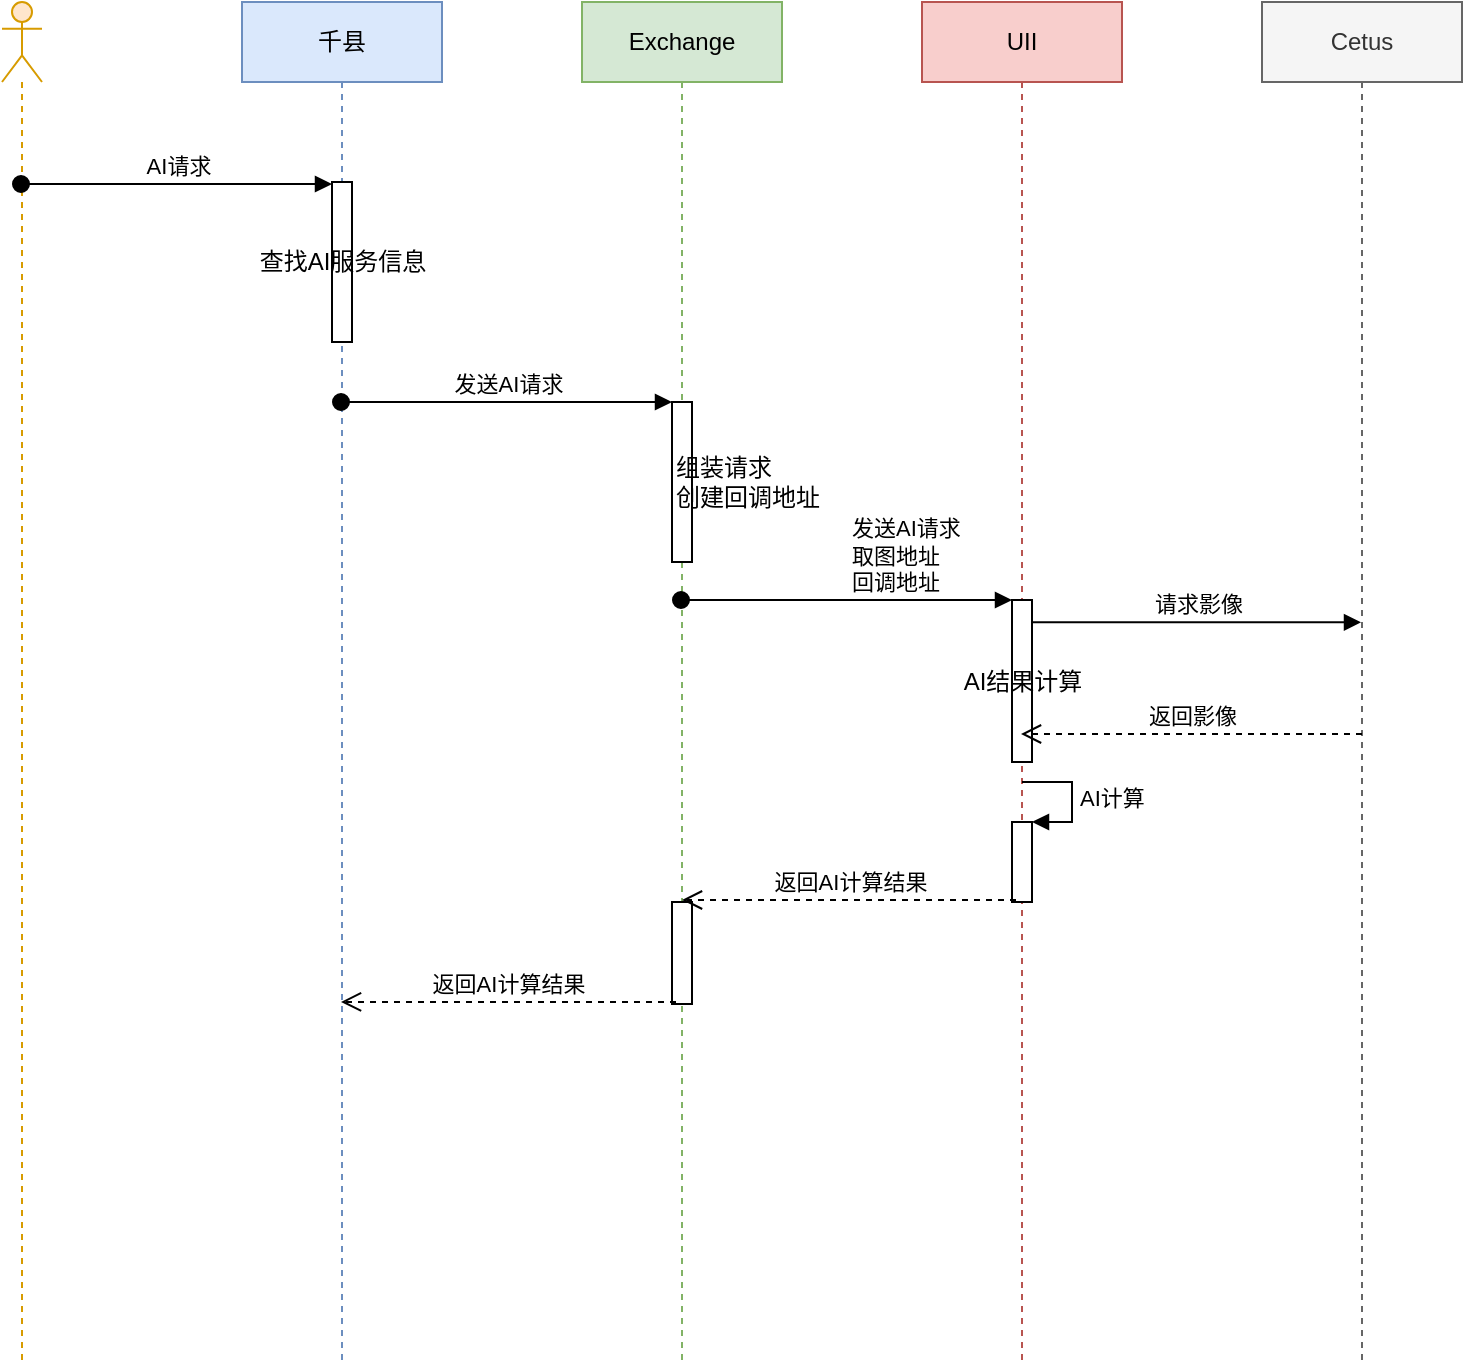 <mxfile version="13.9.9" type="device"><diagram id="85feZOCHouEVtMuHv6HM" name="Page-1"><mxGraphModel dx="1086" dy="926" grid="1" gridSize="10" guides="1" tooltips="1" connect="1" arrows="1" fold="1" page="1" pageScale="1" pageWidth="1169" pageHeight="827" math="0" shadow="0"><root><mxCell id="0"/><mxCell id="1" parent="0"/><mxCell id="cB2aLTrcIWkt2bsoQ8LF-1" value="" style="group" vertex="1" connectable="0" parent="1"><mxGeometry x="120" y="60" width="730" height="680" as="geometry"/></mxCell><mxCell id="zvdR3YXXTMwEeimgBLdI-2" value="千县" style="shape=umlLifeline;perimeter=lifelinePerimeter;whiteSpace=wrap;html=1;container=1;collapsible=0;recursiveResize=0;outlineConnect=0;fillColor=#dae8fc;strokeColor=#6c8ebf;" parent="cB2aLTrcIWkt2bsoQ8LF-1" vertex="1"><mxGeometry x="120" width="100" height="680" as="geometry"/></mxCell><mxCell id="zvdR3YXXTMwEeimgBLdI-13" value="查找AI服务信息" style="html=1;points=[];perimeter=orthogonalPerimeter;" parent="zvdR3YXXTMwEeimgBLdI-2" vertex="1"><mxGeometry x="45" y="90" width="10" height="80" as="geometry"/></mxCell><mxCell id="zvdR3YXXTMwEeimgBLdI-3" value="Exchange" style="shape=umlLifeline;perimeter=lifelinePerimeter;whiteSpace=wrap;html=1;container=1;collapsible=0;recursiveResize=0;outlineConnect=0;fillColor=#d5e8d4;strokeColor=#82b366;" parent="cB2aLTrcIWkt2bsoQ8LF-1" vertex="1"><mxGeometry x="290" width="100" height="680" as="geometry"/></mxCell><mxCell id="zvdR3YXXTMwEeimgBLdI-11" value="组装请求&lt;br&gt;创建回调地址" style="html=1;points=[];perimeter=orthogonalPerimeter;align=left;" parent="zvdR3YXXTMwEeimgBLdI-3" vertex="1"><mxGeometry x="45" y="200" width="10" height="80" as="geometry"/></mxCell><mxCell id="zvdR3YXXTMwEeimgBLdI-18" value="" style="html=1;points=[];perimeter=orthogonalPerimeter;" parent="zvdR3YXXTMwEeimgBLdI-3" vertex="1"><mxGeometry x="45" y="450" width="10" height="51" as="geometry"/></mxCell><mxCell id="zvdR3YXXTMwEeimgBLdI-4" value="" style="shape=umlLifeline;participant=umlActor;perimeter=lifelinePerimeter;whiteSpace=wrap;html=1;container=1;collapsible=0;recursiveResize=0;verticalAlign=top;spacingTop=36;outlineConnect=0;fillColor=#ffe6cc;strokeColor=#d79b00;" parent="cB2aLTrcIWkt2bsoQ8LF-1" vertex="1"><mxGeometry width="20" height="680" as="geometry"/></mxCell><mxCell id="zvdR3YXXTMwEeimgBLdI-5" value="UII" style="shape=umlLifeline;perimeter=lifelinePerimeter;whiteSpace=wrap;html=1;container=1;collapsible=0;recursiveResize=0;outlineConnect=0;fillColor=#f8cecc;strokeColor=#b85450;" parent="cB2aLTrcIWkt2bsoQ8LF-1" vertex="1"><mxGeometry x="460" width="100" height="680" as="geometry"/></mxCell><mxCell id="zvdR3YXXTMwEeimgBLdI-15" value="AI结果计算" style="html=1;points=[];perimeter=orthogonalPerimeter;" parent="zvdR3YXXTMwEeimgBLdI-5" vertex="1"><mxGeometry x="45" y="299" width="10" height="81" as="geometry"/></mxCell><mxCell id="zvdR3YXXTMwEeimgBLdI-23" value="" style="html=1;points=[];perimeter=orthogonalPerimeter;" parent="zvdR3YXXTMwEeimgBLdI-5" vertex="1"><mxGeometry x="45" y="410" width="10" height="40" as="geometry"/></mxCell><mxCell id="zvdR3YXXTMwEeimgBLdI-24" value="AI计算" style="edgeStyle=orthogonalEdgeStyle;html=1;align=left;spacingLeft=2;endArrow=block;rounded=0;entryX=1;entryY=0;" parent="zvdR3YXXTMwEeimgBLdI-5" target="zvdR3YXXTMwEeimgBLdI-23" edge="1"><mxGeometry relative="1" as="geometry"><mxPoint x="50" y="390" as="sourcePoint"/><Array as="points"><mxPoint x="75" y="390"/></Array></mxGeometry></mxCell><mxCell id="zvdR3YXXTMwEeimgBLdI-6" value="Cetus" style="shape=umlLifeline;perimeter=lifelinePerimeter;whiteSpace=wrap;html=1;container=1;collapsible=0;recursiveResize=0;outlineConnect=0;fillColor=#f5f5f5;strokeColor=#666666;fontColor=#333333;" parent="cB2aLTrcIWkt2bsoQ8LF-1" vertex="1"><mxGeometry x="630" width="100" height="680" as="geometry"/></mxCell><mxCell id="zvdR3YXXTMwEeimgBLdI-12" value="发送AI请求" style="html=1;verticalAlign=bottom;startArrow=oval;endArrow=block;startSize=8;" parent="cB2aLTrcIWkt2bsoQ8LF-1" edge="1"><mxGeometry relative="1" as="geometry"><mxPoint x="169.5" y="200" as="sourcePoint"/><mxPoint x="335" y="200" as="targetPoint"/></mxGeometry></mxCell><mxCell id="zvdR3YXXTMwEeimgBLdI-14" value="AI请求" style="html=1;verticalAlign=bottom;startArrow=oval;endArrow=block;startSize=8;" parent="cB2aLTrcIWkt2bsoQ8LF-1" edge="1"><mxGeometry relative="1" as="geometry"><mxPoint x="9.5" y="91" as="sourcePoint"/><mxPoint x="165" y="91" as="targetPoint"/></mxGeometry></mxCell><mxCell id="zvdR3YXXTMwEeimgBLdI-16" value="发送AI请求&lt;br&gt;取图地址&lt;br&gt;回调地址" style="html=1;verticalAlign=bottom;startArrow=oval;endArrow=block;startSize=8;align=left;" parent="cB2aLTrcIWkt2bsoQ8LF-1" edge="1"><mxGeometry relative="1" as="geometry"><mxPoint x="339.5" y="299" as="sourcePoint"/><mxPoint x="505" y="299" as="targetPoint"/></mxGeometry></mxCell><mxCell id="zvdR3YXXTMwEeimgBLdI-17" value="返回AI计算结果" style="html=1;verticalAlign=bottom;endArrow=open;dashed=1;endSize=8;exitX=0.2;exitY=0.975;exitDx=0;exitDy=0;exitPerimeter=0;" parent="cB2aLTrcIWkt2bsoQ8LF-1" source="zvdR3YXXTMwEeimgBLdI-23" target="zvdR3YXXTMwEeimgBLdI-3" edge="1"><mxGeometry relative="1" as="geometry"><mxPoint x="500" y="377" as="sourcePoint"/><mxPoint x="339.5" y="377" as="targetPoint"/></mxGeometry></mxCell><mxCell id="zvdR3YXXTMwEeimgBLdI-19" value="返回AI计算结果" style="html=1;verticalAlign=bottom;endArrow=open;dashed=1;endSize=8;exitX=0.2;exitY=0.98;exitDx=0;exitDy=0;exitPerimeter=0;" parent="cB2aLTrcIWkt2bsoQ8LF-1" source="zvdR3YXXTMwEeimgBLdI-18" edge="1"><mxGeometry relative="1" as="geometry"><mxPoint x="330" y="501" as="sourcePoint"/><mxPoint x="169.5" y="499.98" as="targetPoint"/></mxGeometry></mxCell><mxCell id="zvdR3YXXTMwEeimgBLdI-21" value="请求影像" style="html=1;verticalAlign=bottom;endArrow=block;exitX=1;exitY=0.138;exitDx=0;exitDy=0;exitPerimeter=0;" parent="cB2aLTrcIWkt2bsoQ8LF-1" source="zvdR3YXXTMwEeimgBLdI-15" target="zvdR3YXXTMwEeimgBLdI-6" edge="1"><mxGeometry width="80" relative="1" as="geometry"><mxPoint x="510" y="310" as="sourcePoint"/><mxPoint x="590" y="310" as="targetPoint"/></mxGeometry></mxCell><mxCell id="zvdR3YXXTMwEeimgBLdI-22" value="返回影像" style="html=1;verticalAlign=bottom;endArrow=open;dashed=1;endSize=8;" parent="cB2aLTrcIWkt2bsoQ8LF-1" edge="1"><mxGeometry relative="1" as="geometry"><mxPoint x="680" y="366" as="sourcePoint"/><mxPoint x="509.5" y="366" as="targetPoint"/></mxGeometry></mxCell></root></mxGraphModel></diagram></mxfile>
